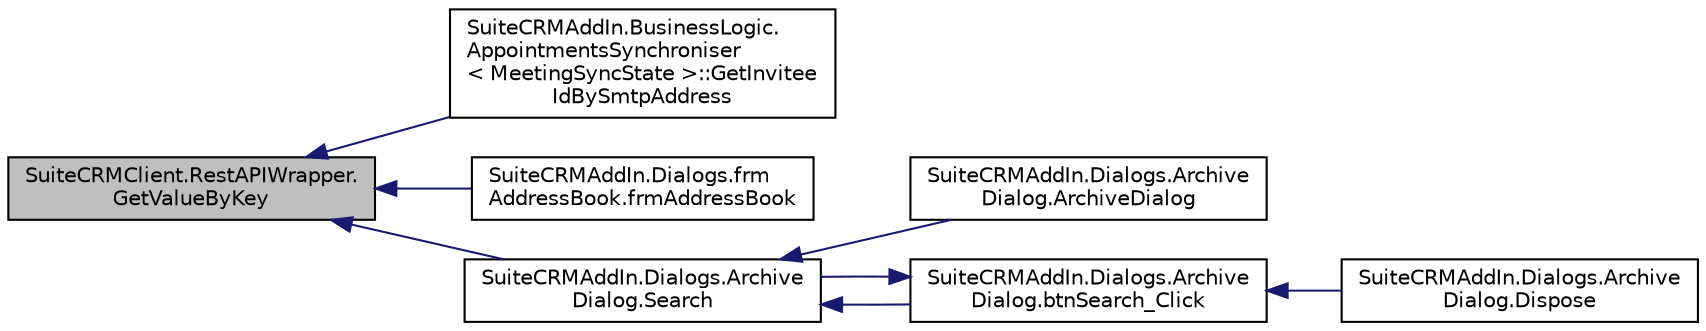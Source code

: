 digraph "SuiteCRMClient.RestAPIWrapper.GetValueByKey"
{
  edge [fontname="Helvetica",fontsize="10",labelfontname="Helvetica",labelfontsize="10"];
  node [fontname="Helvetica",fontsize="10",shape=record];
  rankdir="LR";
  Node189 [label="SuiteCRMClient.RestAPIWrapper.\lGetValueByKey",height=0.2,width=0.4,color="black", fillcolor="grey75", style="filled", fontcolor="black"];
  Node189 -> Node190 [dir="back",color="midnightblue",fontsize="10",style="solid",fontname="Helvetica"];
  Node190 [label="SuiteCRMAddIn.BusinessLogic.\lAppointmentsSynchroniser\l\< MeetingSyncState \>::GetInvitee\lIdBySmtpAddress",height=0.2,width=0.4,color="black", fillcolor="white", style="filled",URL="$class_suite_c_r_m_add_in_1_1_business_logic_1_1_appointments_synchroniser.html#af8b002babafbe3c21cbd27419ee72e95",tooltip="Get the id of the record with the specified smtpAddress in the module with the specified moduleName..."];
  Node189 -> Node191 [dir="back",color="midnightblue",fontsize="10",style="solid",fontname="Helvetica"];
  Node191 [label="SuiteCRMAddIn.Dialogs.frm\lAddressBook.frmAddressBook",height=0.2,width=0.4,color="black", fillcolor="white", style="filled",URL="$class_suite_c_r_m_add_in_1_1_dialogs_1_1frm_address_book.html#a3f4f6f3af970c21ddfe73c19c93e02d2"];
  Node189 -> Node192 [dir="back",color="midnightblue",fontsize="10",style="solid",fontname="Helvetica"];
  Node192 [label="SuiteCRMAddIn.Dialogs.Archive\lDialog.Search",height=0.2,width=0.4,color="black", fillcolor="white", style="filled",URL="$class_suite_c_r_m_add_in_1_1_dialogs_1_1_archive_dialog.html#aa32f4ff78e1a63423539f438efe11a8d",tooltip="Search CRM for records matching this search text, and populate the tree view with a tree of nodes rep..."];
  Node192 -> Node193 [dir="back",color="midnightblue",fontsize="10",style="solid",fontname="Helvetica"];
  Node193 [label="SuiteCRMAddIn.Dialogs.Archive\lDialog.ArchiveDialog",height=0.2,width=0.4,color="black", fillcolor="white", style="filled",URL="$class_suite_c_r_m_add_in_1_1_dialogs_1_1_archive_dialog.html#a6207d7b9b5b9c52e7834a3d5415a9c21"];
  Node192 -> Node194 [dir="back",color="midnightblue",fontsize="10",style="solid",fontname="Helvetica"];
  Node194 [label="SuiteCRMAddIn.Dialogs.Archive\lDialog.btnSearch_Click",height=0.2,width=0.4,color="black", fillcolor="white", style="filled",URL="$class_suite_c_r_m_add_in_1_1_dialogs_1_1_archive_dialog.html#a3160bc88861f266746f9631068fc9ed7"];
  Node194 -> Node192 [dir="back",color="midnightblue",fontsize="10",style="solid",fontname="Helvetica"];
  Node194 -> Node195 [dir="back",color="midnightblue",fontsize="10",style="solid",fontname="Helvetica"];
  Node195 [label="SuiteCRMAddIn.Dialogs.Archive\lDialog.Dispose",height=0.2,width=0.4,color="black", fillcolor="white", style="filled",URL="$class_suite_c_r_m_add_in_1_1_dialogs_1_1_archive_dialog.html#a1f34c87c999c13b787aab281472014cd",tooltip="Clean up any resources being used. "];
}
